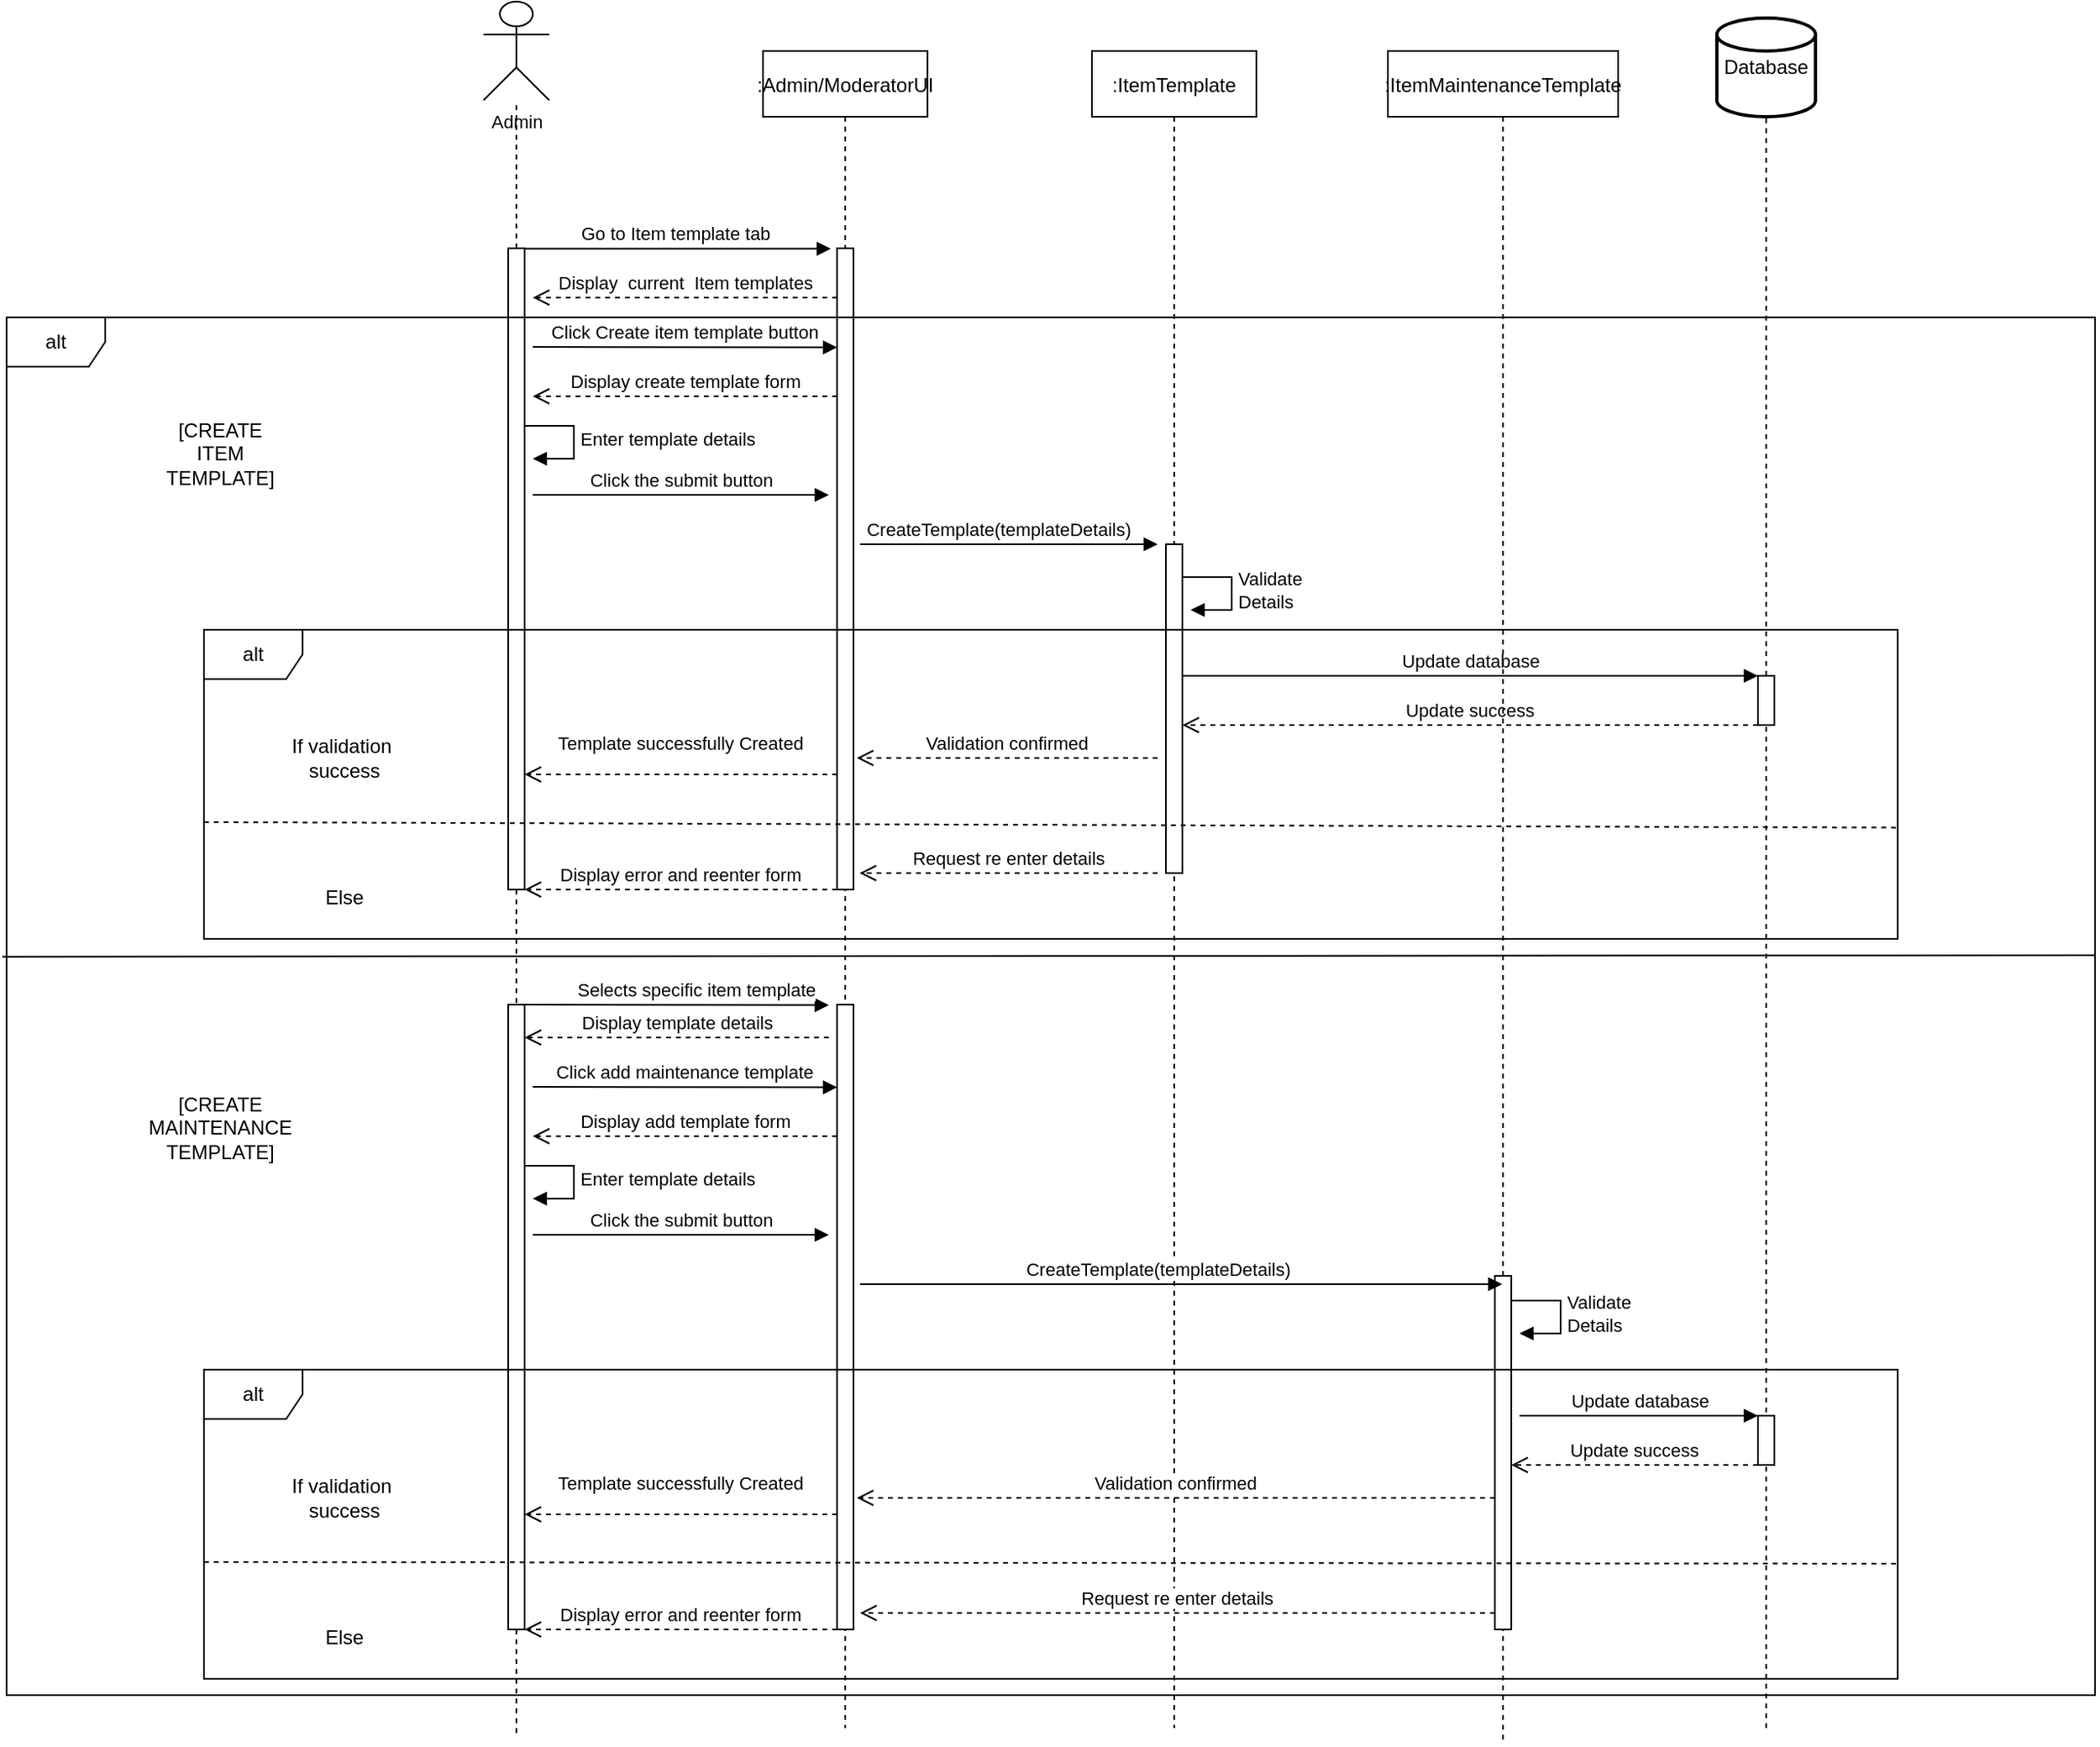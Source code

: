 <mxfile version="20.5.2" type="google"><diagram id="kYsPKVG_-CFbL_POtoIX" name="Page-1"><mxGraphModel grid="1" page="1" gridSize="10" guides="1" tooltips="1" connect="1" arrows="1" fold="1" pageScale="1" pageWidth="850" pageHeight="1100" math="0" shadow="0"><root><mxCell id="0"/><mxCell id="1" parent="0"/><mxCell id="xb1ydr-EofYmdI-t06gq-1" value=":Admin/ModeratorUI" style="shape=umlLifeline;perimeter=lifelinePerimeter;container=1;collapsible=0;recursiveResize=0;rounded=0;shadow=0;strokeWidth=1;movable=0;resizable=0;rotatable=0;deletable=0;editable=0;connectable=0;" vertex="1" parent="1"><mxGeometry x="230" y="80" width="100" height="1020" as="geometry"/></mxCell><mxCell id="xb1ydr-EofYmdI-t06gq-2" value="" style="points=[];perimeter=orthogonalPerimeter;rounded=0;shadow=0;strokeWidth=1;movable=0;resizable=0;rotatable=0;deletable=0;editable=0;connectable=0;" vertex="1" parent="xb1ydr-EofYmdI-t06gq-1"><mxGeometry x="45" y="120" width="10" height="390" as="geometry"/></mxCell><mxCell id="xb1ydr-EofYmdI-t06gq-3" value="Go to Item template tab&amp;nbsp;" style="html=1;verticalAlign=bottom;endArrow=block;rounded=0;fontSize=11;movable=0;resizable=0;rotatable=0;deletable=0;editable=0;connectable=0;" edge="1" parent="xb1ydr-EofYmdI-t06gq-1" source="xb1ydr-EofYmdI-t06gq-13"><mxGeometry width="80" relative="1" as="geometry"><mxPoint x="-130" y="120" as="sourcePoint"/><mxPoint x="41.21" y="120.3" as="targetPoint"/></mxGeometry></mxCell><mxCell id="xb1ydr-EofYmdI-t06gq-4" value="Click Create item template button" style="html=1;verticalAlign=bottom;endArrow=block;rounded=0;fontSize=11;movable=0;resizable=0;rotatable=0;deletable=0;editable=0;connectable=0;" edge="1" parent="xb1ydr-EofYmdI-t06gq-1"><mxGeometry width="80" relative="1" as="geometry"><mxPoint x="-140" y="180" as="sourcePoint"/><mxPoint x="45.0" y="180.3" as="targetPoint"/></mxGeometry></mxCell><mxCell id="xb1ydr-EofYmdI-t06gq-5" value="Display create template form" style="verticalAlign=bottom;endArrow=open;dashed=1;endSize=8;shadow=0;strokeWidth=1;movable=0;resizable=0;rotatable=0;deletable=0;editable=0;connectable=0;" edge="1" parent="xb1ydr-EofYmdI-t06gq-1"><mxGeometry x="-0.006" relative="1" as="geometry"><mxPoint x="-140" y="210" as="targetPoint"/><mxPoint x="45" y="210" as="sourcePoint"/><Array as="points"><mxPoint x="28" y="210"/></Array><mxPoint as="offset"/></mxGeometry></mxCell><mxCell id="xb1ydr-EofYmdI-t06gq-6" value="Display  current  Item templates" style="verticalAlign=bottom;endArrow=open;dashed=1;endSize=8;shadow=0;strokeWidth=1;movable=0;resizable=0;rotatable=0;deletable=0;editable=0;connectable=0;" edge="1" parent="xb1ydr-EofYmdI-t06gq-1"><mxGeometry x="-0.006" relative="1" as="geometry"><mxPoint x="-140" y="150" as="targetPoint"/><mxPoint x="45" y="150" as="sourcePoint"/><Array as="points"><mxPoint x="28" y="150"/></Array><mxPoint as="offset"/></mxGeometry></mxCell><mxCell id="xb1ydr-EofYmdI-t06gq-7" value="Click the submit button" style="html=1;verticalAlign=bottom;endArrow=block;rounded=0;fontSize=11;exitX=1.379;exitY=0.086;exitDx=0;exitDy=0;exitPerimeter=0;movable=0;resizable=0;rotatable=0;deletable=0;editable=0;connectable=0;" edge="1" parent="xb1ydr-EofYmdI-t06gq-1"><mxGeometry width="80" relative="1" as="geometry"><mxPoint x="-140.0" y="270" as="sourcePoint"/><mxPoint x="40" y="270" as="targetPoint"/></mxGeometry></mxCell><mxCell id="xb1ydr-EofYmdI-t06gq-16" value="Display error and reenter form" style="verticalAlign=bottom;endArrow=open;dashed=1;endSize=8;shadow=0;strokeWidth=1;movable=0;resizable=0;rotatable=0;deletable=0;editable=0;connectable=0;" edge="1" parent="xb1ydr-EofYmdI-t06gq-1" target="xb1ydr-EofYmdI-t06gq-13"><mxGeometry relative="1" as="geometry"><mxPoint x="-125" y="510" as="targetPoint"/><mxPoint x="45" y="510" as="sourcePoint"/></mxGeometry></mxCell><mxCell id="rFDwXsNGxRIgt7BojOmB-25" value="Display template details" style="verticalAlign=bottom;endArrow=open;dashed=1;endSize=8;shadow=0;strokeWidth=1;movable=0;resizable=0;rotatable=0;deletable=0;editable=0;connectable=0;" edge="1" parent="xb1ydr-EofYmdI-t06gq-1"><mxGeometry x="-0.006" relative="1" as="geometry"><mxPoint x="-145" y="600" as="targetPoint"/><mxPoint x="40" y="600" as="sourcePoint"/><Array as="points"><mxPoint x="23" y="600"/></Array><mxPoint as="offset"/></mxGeometry></mxCell><mxCell id="rFDwXsNGxRIgt7BojOmB-37" value="" style="points=[];perimeter=orthogonalPerimeter;rounded=0;shadow=0;strokeWidth=1;movable=0;resizable=0;rotatable=0;deletable=0;editable=0;connectable=0;" vertex="1" parent="xb1ydr-EofYmdI-t06gq-1"><mxGeometry x="45" y="580" width="10" height="380" as="geometry"/></mxCell><mxCell id="xb1ydr-EofYmdI-t06gq-8" value=":ItemTemplate" style="shape=umlLifeline;perimeter=lifelinePerimeter;container=1;collapsible=0;recursiveResize=0;rounded=0;shadow=0;strokeWidth=1;movable=0;resizable=0;rotatable=0;deletable=0;editable=0;connectable=0;" vertex="1" parent="1"><mxGeometry x="430" y="80" width="100" height="1020" as="geometry"/></mxCell><mxCell id="xb1ydr-EofYmdI-t06gq-9" value="" style="points=[];perimeter=orthogonalPerimeter;rounded=0;shadow=0;strokeWidth=1;movable=0;resizable=0;rotatable=0;deletable=0;editable=0;connectable=0;" vertex="1" parent="xb1ydr-EofYmdI-t06gq-8"><mxGeometry x="45" y="300" width="10" height="200" as="geometry"/></mxCell><mxCell id="xb1ydr-EofYmdI-t06gq-10" value="&lt;div&gt;Validate&lt;/div&gt;&lt;div&gt;Details&lt;br&gt;&lt;/div&gt;" style="edgeStyle=orthogonalEdgeStyle;html=1;align=left;spacingLeft=2;endArrow=block;rounded=0;entryX=1;entryY=0;movable=0;resizable=0;rotatable=0;deletable=0;editable=0;connectable=0;" edge="1" parent="xb1ydr-EofYmdI-t06gq-8"><mxGeometry relative="1" as="geometry"><mxPoint x="55" y="320" as="sourcePoint"/><Array as="points"><mxPoint x="85" y="320"/></Array><mxPoint x="60" y="340" as="targetPoint"/></mxGeometry></mxCell><mxCell id="xb1ydr-EofYmdI-t06gq-24" value="CreateTemplate(templateDetails)" style="html=1;verticalAlign=bottom;endArrow=block;rounded=0;fontSize=11;movable=0;resizable=0;rotatable=0;deletable=0;editable=0;connectable=0;" edge="1" parent="xb1ydr-EofYmdI-t06gq-8"><mxGeometry x="-0.075" width="80" relative="1" as="geometry"><mxPoint x="-141" y="300" as="sourcePoint"/><mxPoint x="40" y="300" as="targetPoint"/><mxPoint as="offset"/></mxGeometry></mxCell><mxCell id="xb1ydr-EofYmdI-t06gq-25" value="Update database" style="html=1;verticalAlign=bottom;endArrow=block;rounded=0;startArrow=none;movable=0;resizable=0;rotatable=0;deletable=0;editable=0;connectable=0;" edge="1" parent="xb1ydr-EofYmdI-t06gq-8" target="xb1ydr-EofYmdI-t06gq-20"><mxGeometry width="80" relative="1" as="geometry"><mxPoint x="55" y="380" as="sourcePoint"/><mxPoint x="270" y="380" as="targetPoint"/><Array as="points"/></mxGeometry></mxCell><mxCell id="xb1ydr-EofYmdI-t06gq-26" value="Validation confirmed" style="verticalAlign=bottom;endArrow=open;dashed=1;endSize=8;shadow=0;strokeWidth=1;movable=0;resizable=0;rotatable=0;deletable=0;editable=0;connectable=0;" edge="1" parent="xb1ydr-EofYmdI-t06gq-8"><mxGeometry relative="1" as="geometry"><mxPoint x="-143" y="430" as="targetPoint"/><mxPoint x="40" y="430" as="sourcePoint"/></mxGeometry></mxCell><mxCell id="xb1ydr-EofYmdI-t06gq-11" value="&lt;font style=&quot;font-size: 11px;&quot;&gt;Admin&lt;/font&gt;" style="shape=umlActor;verticalLabelPosition=bottom;verticalAlign=top;html=1;fontSize=4;movable=0;resizable=0;rotatable=0;deletable=0;editable=0;connectable=0;" vertex="1" parent="1"><mxGeometry x="60" y="50" width="40" height="60" as="geometry"/></mxCell><mxCell id="xb1ydr-EofYmdI-t06gq-12" value="" style="endArrow=none;dashed=1;html=1;rounded=0;fontSize=9;startArrow=none;movable=0;resizable=0;rotatable=0;deletable=0;editable=0;connectable=0;" edge="1" parent="1" source="xb1ydr-EofYmdI-t06gq-13"><mxGeometry width="50" height="50" relative="1" as="geometry"><mxPoint x="80" y="162" as="sourcePoint"/><mxPoint x="80" y="110" as="targetPoint"/></mxGeometry></mxCell><mxCell id="xb1ydr-EofYmdI-t06gq-14" value="Database" style="strokeWidth=2;html=1;shape=mxgraph.flowchart.database;whiteSpace=wrap;movable=0;resizable=0;rotatable=0;deletable=0;editable=0;connectable=0;" vertex="1" parent="1"><mxGeometry x="810" y="60" width="60" height="60" as="geometry"/></mxCell><mxCell id="xb1ydr-EofYmdI-t06gq-15" value="" style="endArrow=none;dashed=1;html=1;rounded=0;entryX=0.5;entryY=1;entryDx=0;entryDy=0;entryPerimeter=0;startArrow=none;movable=0;resizable=0;rotatable=0;deletable=0;editable=0;connectable=0;" edge="1" parent="1" source="xb1ydr-EofYmdI-t06gq-20" target="xb1ydr-EofYmdI-t06gq-14"><mxGeometry width="50" height="50" relative="1" as="geometry"><mxPoint x="840" y="700" as="sourcePoint"/><mxPoint x="840" y="140" as="targetPoint"/></mxGeometry></mxCell><mxCell id="xb1ydr-EofYmdI-t06gq-17" value="Request re enter details" style="verticalAlign=bottom;endArrow=open;dashed=1;endSize=8;shadow=0;strokeWidth=1;movable=0;resizable=0;rotatable=0;deletable=0;editable=0;connectable=0;" edge="1" parent="1"><mxGeometry relative="1" as="geometry"><mxPoint x="288.699" y="580" as="targetPoint"/><mxPoint x="470" y="580" as="sourcePoint"/></mxGeometry></mxCell><mxCell id="xb1ydr-EofYmdI-t06gq-18" value="If validation&amp;nbsp;&lt;br&gt;success" style="text;html=1;align=center;verticalAlign=middle;resizable=0;points=[];autosize=1;strokeColor=none;fillColor=none;movable=0;rotatable=0;deletable=0;editable=0;connectable=0;" vertex="1" parent="1"><mxGeometry x="-70" y="490" width="90" height="40" as="geometry"/></mxCell><mxCell id="xb1ydr-EofYmdI-t06gq-19" value="Else" style="text;html=1;align=center;verticalAlign=middle;resizable=0;points=[];autosize=1;strokeColor=none;fillColor=none;movable=0;rotatable=0;deletable=0;editable=0;connectable=0;" vertex="1" parent="1"><mxGeometry x="-50" y="580" width="50" height="30" as="geometry"/></mxCell><mxCell id="xb1ydr-EofYmdI-t06gq-20" value="" style="html=1;points=[];perimeter=orthogonalPerimeter;fontSize=11;movable=0;resizable=0;rotatable=0;deletable=0;editable=0;connectable=0;" vertex="1" parent="1"><mxGeometry x="835" y="460" width="10" height="30" as="geometry"/></mxCell><mxCell id="xb1ydr-EofYmdI-t06gq-21" value="" style="endArrow=none;dashed=1;html=1;rounded=0;entryX=0.5;entryY=1;entryDx=0;entryDy=0;entryPerimeter=0;movable=0;resizable=0;rotatable=0;deletable=0;editable=0;connectable=0;" edge="1" parent="1" target="xb1ydr-EofYmdI-t06gq-20"><mxGeometry width="50" height="50" relative="1" as="geometry"><mxPoint x="840" y="1100" as="sourcePoint"/><mxPoint x="840" y="-20" as="targetPoint"/></mxGeometry></mxCell><mxCell id="xb1ydr-EofYmdI-t06gq-23" value="Template successfully Created" style="verticalAlign=bottom;endArrow=open;dashed=1;endSize=8;shadow=0;strokeWidth=1;movable=0;resizable=0;rotatable=0;deletable=0;editable=0;connectable=0;" edge="1" parent="1" target="xb1ydr-EofYmdI-t06gq-13"><mxGeometry y="-10" relative="1" as="geometry"><mxPoint x="100" y="520" as="targetPoint"/><mxPoint x="275.0" y="520" as="sourcePoint"/><Array as="points"><mxPoint x="258" y="520"/></Array><mxPoint as="offset"/></mxGeometry></mxCell><mxCell id="xb1ydr-EofYmdI-t06gq-27" value="Enter template details" style="edgeStyle=orthogonalEdgeStyle;html=1;align=left;spacingLeft=2;endArrow=block;rounded=0;entryX=1;entryY=0;movable=0;resizable=0;rotatable=0;deletable=0;editable=0;connectable=0;" edge="1" parent="1"><mxGeometry relative="1" as="geometry"><mxPoint x="85" y="308" as="sourcePoint"/><Array as="points"><mxPoint x="115" y="308"/></Array><mxPoint x="90" y="328" as="targetPoint"/></mxGeometry></mxCell><mxCell id="xb1ydr-EofYmdI-t06gq-28" value="Update success" style="verticalAlign=bottom;endArrow=open;dashed=1;endSize=8;shadow=0;strokeWidth=1;movable=0;resizable=0;rotatable=0;deletable=0;editable=0;connectable=0;" edge="1" parent="1" target="xb1ydr-EofYmdI-t06gq-9"><mxGeometry relative="1" as="geometry"><mxPoint x="612" y="490" as="targetPoint"/><mxPoint x="835" y="490" as="sourcePoint"/></mxGeometry></mxCell><mxCell id="xb1ydr-EofYmdI-t06gq-13" value="" style="html=1;points=[];perimeter=orthogonalPerimeter;fontSize=9;movable=0;resizable=0;rotatable=0;deletable=0;editable=0;connectable=0;" vertex="1" parent="1"><mxGeometry x="75" y="200" width="10" height="390" as="geometry"/></mxCell><mxCell id="rFDwXsNGxRIgt7BojOmB-1" value="" style="endArrow=none;dashed=1;html=1;rounded=0;fontSize=9;startArrow=none;movable=0;resizable=0;rotatable=0;deletable=0;editable=0;connectable=0;" edge="1" parent="1" target="xb1ydr-EofYmdI-t06gq-13"><mxGeometry width="50" height="50" relative="1" as="geometry"><mxPoint x="80" y="1103" as="sourcePoint"/><mxPoint x="35" y="120" as="targetPoint"/></mxGeometry></mxCell><mxCell id="rFDwXsNGxRIgt7BojOmB-2" value=":ItemMaintenanceTemplate" style="shape=umlLifeline;perimeter=lifelinePerimeter;container=1;collapsible=0;recursiveResize=0;rounded=0;shadow=0;strokeWidth=1;size=40;movable=0;resizable=0;rotatable=0;deletable=0;editable=0;connectable=0;" vertex="1" parent="1"><mxGeometry x="610" y="80" width="140" height="1030" as="geometry"/></mxCell><mxCell id="rFDwXsNGxRIgt7BojOmB-12" value="&lt;div&gt;Validate&lt;/div&gt;&lt;div&gt;Details&lt;br&gt;&lt;/div&gt;" style="edgeStyle=orthogonalEdgeStyle;html=1;align=left;spacingLeft=2;endArrow=block;rounded=0;entryX=1;entryY=0;movable=0;resizable=0;rotatable=0;deletable=0;editable=0;connectable=0;" edge="1" parent="rFDwXsNGxRIgt7BojOmB-2"><mxGeometry relative="1" as="geometry"><mxPoint x="75" y="760" as="sourcePoint"/><Array as="points"><mxPoint x="105" y="760"/></Array><mxPoint x="80" y="780" as="targetPoint"/></mxGeometry></mxCell><mxCell id="rFDwXsNGxRIgt7BojOmB-7" value="Click add maintenance template" style="html=1;verticalAlign=bottom;endArrow=block;rounded=0;fontSize=11;movable=0;resizable=0;rotatable=0;deletable=0;editable=0;connectable=0;" edge="1" parent="1"><mxGeometry width="80" relative="1" as="geometry"><mxPoint x="90" y="710" as="sourcePoint"/><mxPoint x="275" y="710.3" as="targetPoint"/></mxGeometry></mxCell><mxCell id="rFDwXsNGxRIgt7BojOmB-8" value="Display add template form" style="verticalAlign=bottom;endArrow=open;dashed=1;endSize=8;shadow=0;strokeWidth=1;movable=0;resizable=0;rotatable=0;deletable=0;editable=0;connectable=0;" edge="1" parent="1"><mxGeometry x="-0.006" relative="1" as="geometry"><mxPoint x="90" y="740" as="targetPoint"/><mxPoint x="275" y="740" as="sourcePoint"/><Array as="points"><mxPoint x="258" y="740"/></Array><mxPoint as="offset"/></mxGeometry></mxCell><mxCell id="rFDwXsNGxRIgt7BojOmB-9" value="Click the submit button" style="html=1;verticalAlign=bottom;endArrow=block;rounded=0;fontSize=11;exitX=1.379;exitY=0.086;exitDx=0;exitDy=0;exitPerimeter=0;movable=0;resizable=0;rotatable=0;deletable=0;editable=0;connectable=0;" edge="1" parent="1"><mxGeometry width="80" relative="1" as="geometry"><mxPoint x="90" y="800" as="sourcePoint"/><mxPoint x="270" y="800" as="targetPoint"/></mxGeometry></mxCell><mxCell id="rFDwXsNGxRIgt7BojOmB-10" value="Display error and reenter form" style="verticalAlign=bottom;endArrow=open;dashed=1;endSize=8;shadow=0;strokeWidth=1;movable=0;resizable=0;rotatable=0;deletable=0;editable=0;connectable=0;" edge="1" parent="1"><mxGeometry relative="1" as="geometry"><mxPoint x="85" y="1040" as="targetPoint"/><mxPoint x="275" y="1040" as="sourcePoint"/></mxGeometry></mxCell><mxCell id="rFDwXsNGxRIgt7BojOmB-11" value="" style="points=[];perimeter=orthogonalPerimeter;rounded=0;shadow=0;strokeWidth=1;movable=0;resizable=0;rotatable=0;deletable=0;editable=0;connectable=0;" vertex="1" parent="1"><mxGeometry x="675" y="825" width="10" height="215" as="geometry"/></mxCell><mxCell id="rFDwXsNGxRIgt7BojOmB-13" value="CreateTemplate(templateDetails)" style="html=1;verticalAlign=bottom;endArrow=block;rounded=0;fontSize=11;movable=0;resizable=0;rotatable=0;deletable=0;editable=0;connectable=0;" edge="1" parent="1"><mxGeometry x="-0.075" width="80" relative="1" as="geometry"><mxPoint x="289" y="830" as="sourcePoint"/><mxPoint x="679.5" y="830" as="targetPoint"/><mxPoint as="offset"/></mxGeometry></mxCell><mxCell id="rFDwXsNGxRIgt7BojOmB-14" value="Update database" style="html=1;verticalAlign=bottom;endArrow=block;rounded=0;startArrow=none;movable=0;resizable=0;rotatable=0;deletable=0;editable=0;connectable=0;" edge="1" parent="1" target="rFDwXsNGxRIgt7BojOmB-19"><mxGeometry width="80" relative="1" as="geometry"><mxPoint x="690" y="910" as="sourcePoint"/><mxPoint x="270" y="830" as="targetPoint"/><Array as="points"/></mxGeometry></mxCell><mxCell id="rFDwXsNGxRIgt7BojOmB-15" value="Validation confirmed" style="verticalAlign=bottom;endArrow=open;dashed=1;endSize=8;shadow=0;strokeWidth=1;movable=0;resizable=0;rotatable=0;deletable=0;editable=0;connectable=0;" edge="1" parent="1" source="rFDwXsNGxRIgt7BojOmB-11"><mxGeometry relative="1" as="geometry"><mxPoint x="287" y="960" as="targetPoint"/><mxPoint x="470" y="960" as="sourcePoint"/></mxGeometry></mxCell><mxCell id="rFDwXsNGxRIgt7BojOmB-16" value="Request re enter details" style="verticalAlign=bottom;endArrow=open;dashed=1;endSize=8;shadow=0;strokeWidth=1;movable=0;resizable=0;rotatable=0;deletable=0;editable=0;connectable=0;" edge="1" parent="1" source="rFDwXsNGxRIgt7BojOmB-11"><mxGeometry relative="1" as="geometry"><mxPoint x="289" y="1030" as="targetPoint"/><mxPoint x="470" y="1030" as="sourcePoint"/></mxGeometry></mxCell><mxCell id="rFDwXsNGxRIgt7BojOmB-17" value="If validation&amp;nbsp;&lt;br&gt;success" style="text;html=1;align=center;verticalAlign=middle;resizable=0;points=[];autosize=1;strokeColor=none;fillColor=none;movable=0;rotatable=0;deletable=0;editable=0;connectable=0;" vertex="1" parent="1"><mxGeometry x="-70" y="940" width="90" height="40" as="geometry"/></mxCell><mxCell id="rFDwXsNGxRIgt7BojOmB-18" value="Else" style="text;html=1;align=center;verticalAlign=middle;resizable=0;points=[];autosize=1;strokeColor=none;fillColor=none;movable=0;rotatable=0;deletable=0;editable=0;connectable=0;" vertex="1" parent="1"><mxGeometry x="-50" y="1030" width="50" height="30" as="geometry"/></mxCell><mxCell id="rFDwXsNGxRIgt7BojOmB-19" value="" style="html=1;points=[];perimeter=orthogonalPerimeter;fontSize=11;movable=0;resizable=0;rotatable=0;deletable=0;editable=0;connectable=0;" vertex="1" parent="1"><mxGeometry x="835" y="910" width="10" height="30" as="geometry"/></mxCell><mxCell id="rFDwXsNGxRIgt7BojOmB-21" value="Template successfully Created" style="verticalAlign=bottom;endArrow=open;dashed=1;endSize=8;shadow=0;strokeWidth=1;movable=0;resizable=0;rotatable=0;deletable=0;editable=0;connectable=0;" edge="1" parent="1"><mxGeometry y="-10" relative="1" as="geometry"><mxPoint x="85" y="970" as="targetPoint"/><mxPoint x="275.0" y="970" as="sourcePoint"/><Array as="points"><mxPoint x="258" y="970"/></Array><mxPoint as="offset"/></mxGeometry></mxCell><mxCell id="rFDwXsNGxRIgt7BojOmB-22" value="Enter template details" style="edgeStyle=orthogonalEdgeStyle;html=1;align=left;spacingLeft=2;endArrow=block;rounded=0;entryX=1;entryY=0;movable=0;resizable=0;rotatable=0;deletable=0;editable=0;connectable=0;" edge="1" parent="1"><mxGeometry relative="1" as="geometry"><mxPoint x="85" y="758" as="sourcePoint"/><Array as="points"><mxPoint x="115" y="758"/></Array><mxPoint x="90" y="778" as="targetPoint"/></mxGeometry></mxCell><mxCell id="rFDwXsNGxRIgt7BojOmB-23" value="Update success" style="verticalAlign=bottom;endArrow=open;dashed=1;endSize=8;shadow=0;strokeWidth=1;movable=0;resizable=0;rotatable=0;deletable=0;editable=0;connectable=0;" edge="1" parent="1" target="rFDwXsNGxRIgt7BojOmB-11"><mxGeometry relative="1" as="geometry"><mxPoint x="612" y="940" as="targetPoint"/><mxPoint x="835" y="940" as="sourcePoint"/></mxGeometry></mxCell><mxCell id="rFDwXsNGxRIgt7BojOmB-24" value="&lt;span style=&quot;white-space: pre;&quot;&gt;&#9;&lt;/span&gt;Selects specific item template" style="html=1;verticalAlign=bottom;endArrow=block;rounded=0;fontSize=11;movable=0;resizable=0;rotatable=0;deletable=0;editable=0;connectable=0;" edge="1" parent="1"><mxGeometry width="80" relative="1" as="geometry"><mxPoint x="85" y="660" as="sourcePoint"/><mxPoint x="270" y="660.3" as="targetPoint"/></mxGeometry></mxCell><mxCell id="rFDwXsNGxRIgt7BojOmB-29" value="" style="html=1;points=[];perimeter=orthogonalPerimeter;fontSize=9;movable=0;resizable=0;rotatable=0;deletable=0;editable=0;connectable=0;" vertex="1" parent="1"><mxGeometry x="75" y="660" width="10" height="380" as="geometry"/></mxCell><mxCell id="rFDwXsNGxRIgt7BojOmB-31" value="" style="endArrow=none;html=1;rounded=0;exitX=-0.002;exitY=0.464;exitDx=0;exitDy=0;exitPerimeter=0;entryX=1;entryY=0.463;entryDx=0;entryDy=0;entryPerimeter=0;movable=0;resizable=0;rotatable=0;deletable=0;editable=0;connectable=0;" edge="1" parent="1" source="rFDwXsNGxRIgt7BojOmB-30" target="rFDwXsNGxRIgt7BojOmB-30"><mxGeometry width="50" height="50" relative="1" as="geometry"><mxPoint x="-110" y="630" as="sourcePoint"/><mxPoint x="800" y="630" as="targetPoint"/></mxGeometry></mxCell><mxCell id="rFDwXsNGxRIgt7BojOmB-35" value="[CREATE ITEM TEMPLATE]" style="text;html=1;strokeColor=none;fillColor=none;align=center;verticalAlign=middle;whiteSpace=wrap;rounded=0;movable=0;resizable=0;rotatable=0;deletable=0;editable=0;connectable=0;" vertex="1" parent="1"><mxGeometry x="-130" y="310" width="60" height="30" as="geometry"/></mxCell><mxCell id="rFDwXsNGxRIgt7BojOmB-36" value="[CREATE MAINTENANCE TEMPLATE]" style="text;html=1;strokeColor=none;fillColor=none;align=center;verticalAlign=middle;whiteSpace=wrap;rounded=0;movable=0;resizable=0;rotatable=0;deletable=0;editable=0;connectable=0;" vertex="1" parent="1"><mxGeometry x="-130" y="720" width="60" height="30" as="geometry"/></mxCell><mxCell id="rFDwXsNGxRIgt7BojOmB-6" value="alt" style="shape=umlFrame;whiteSpace=wrap;html=1;movable=0;resizable=0;rotatable=0;deletable=0;editable=0;connectable=0;" vertex="1" parent="1"><mxGeometry x="-110" y="882" width="1030" height="188" as="geometry"/></mxCell><mxCell id="rFDwXsNGxRIgt7BojOmB-20" value="" style="endArrow=none;dashed=1;html=1;rounded=0;movable=0;resizable=0;rotatable=0;deletable=0;editable=0;connectable=0;" edge="1" parent="1"><mxGeometry width="50" height="50" relative="1" as="geometry"><mxPoint x="-110" y="999" as="sourcePoint"/><mxPoint x="920" y="1000" as="targetPoint"/></mxGeometry></mxCell><mxCell id="xb1ydr-EofYmdI-t06gq-29" value="alt" style="shape=umlFrame;whiteSpace=wrap;html=1;movable=0;resizable=0;rotatable=0;deletable=0;editable=0;connectable=0;" vertex="1" parent="1"><mxGeometry x="-110" y="432" width="1030" height="188" as="geometry"/></mxCell><mxCell id="xb1ydr-EofYmdI-t06gq-22" value="" style="endArrow=none;dashed=1;html=1;rounded=0;entryX=1;entryY=0.64;entryDx=0;entryDy=0;entryPerimeter=0;movable=0;resizable=0;rotatable=0;deletable=0;editable=0;connectable=0;" edge="1" parent="1" target="xb1ydr-EofYmdI-t06gq-29"><mxGeometry width="50" height="50" relative="1" as="geometry"><mxPoint x="-110" y="549" as="sourcePoint"/><mxPoint x="800" y="549" as="targetPoint"/></mxGeometry></mxCell><mxCell id="rFDwXsNGxRIgt7BojOmB-30" value="alt" style="shape=umlFrame;whiteSpace=wrap;html=1;movable=0;resizable=0;rotatable=0;deletable=0;editable=0;connectable=0;" vertex="1" parent="1"><mxGeometry x="-230" y="242" width="1270" height="838" as="geometry"/></mxCell></root></mxGraphModel></diagram></mxfile>